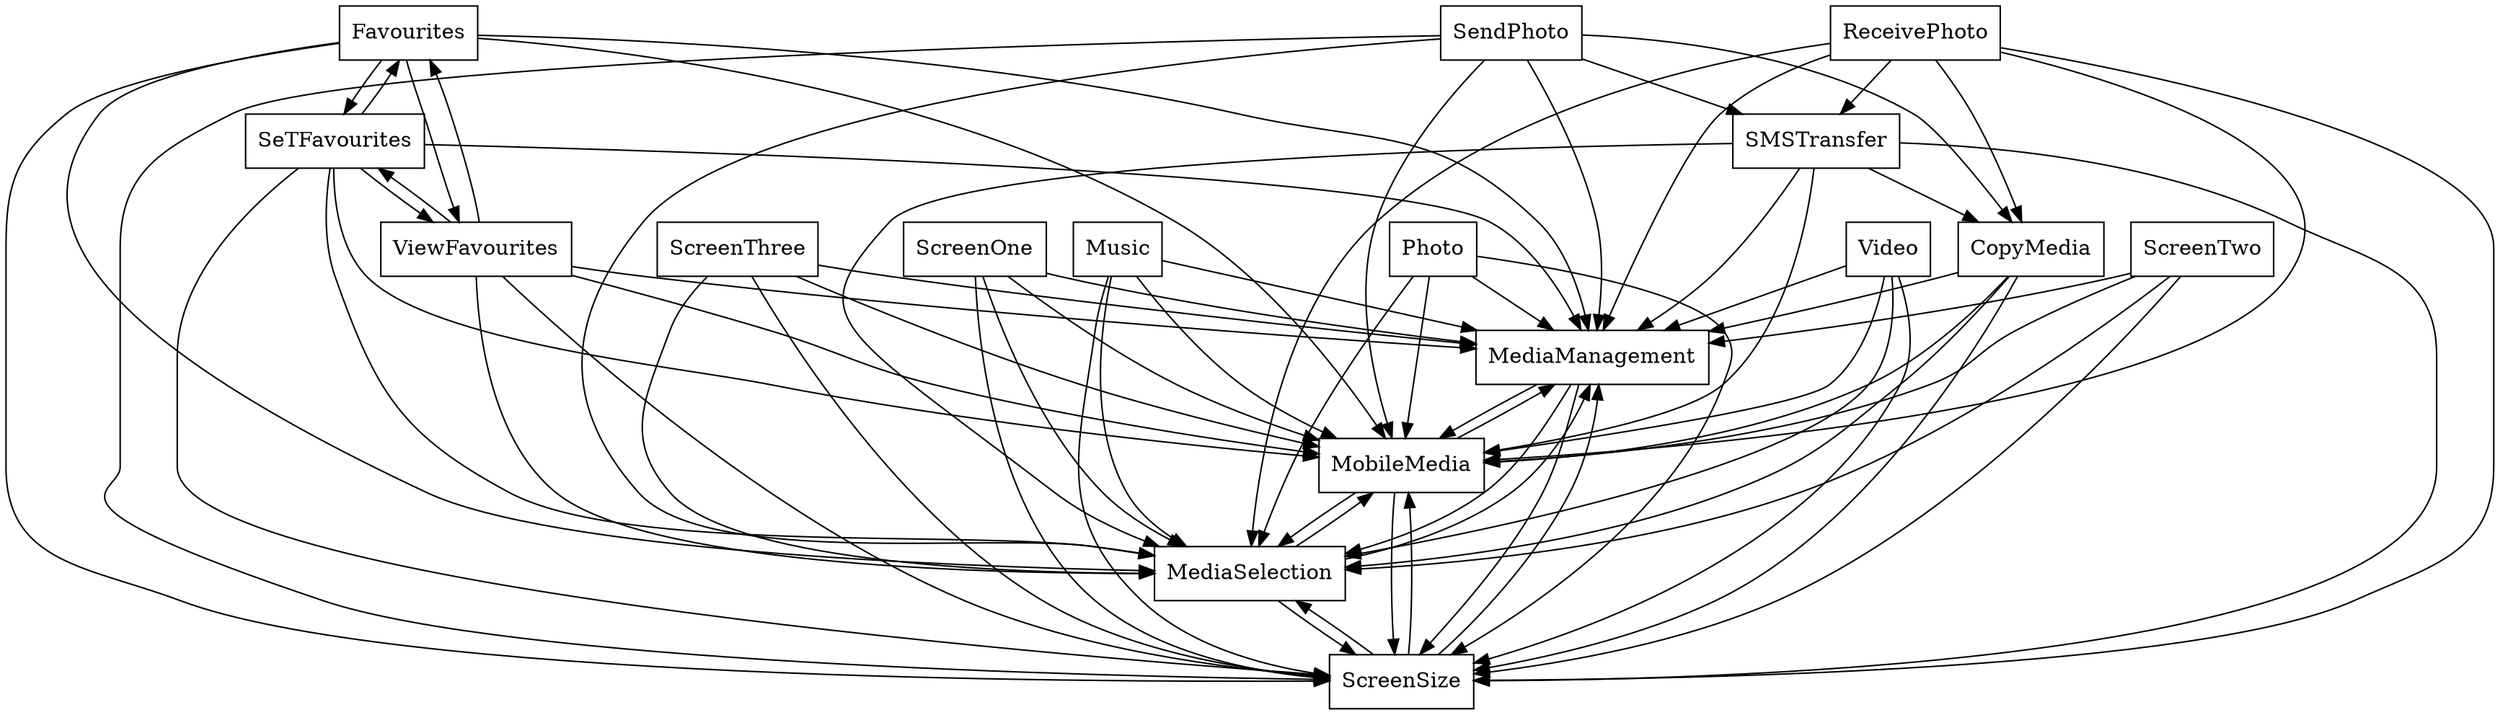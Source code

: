 digraph{
graph [rankdir=TB];
node [shape=box];
edge [arrowhead=normal];
0[label="SMSTransfer",]
1[label="MediaManagement",]
2[label="Favourites",]
3[label="ScreenThree",]
4[label="MobileMedia",]
5[label="Music",]
6[label="ScreenSize",]
7[label="SendPhoto",]
8[label="MediaSelection",]
9[label="ScreenOne",]
10[label="ReceivePhoto",]
11[label="SeTFavourites",]
12[label="Photo",]
13[label="CopyMedia",]
14[label="Video",]
15[label="ScreenTwo",]
16[label="ViewFavourites",]
0->1[label="",]
0->4[label="",]
0->6[label="",]
0->8[label="",]
0->13[label="",]
1->4[label="",]
1->6[label="",]
1->8[label="",]
2->1[label="",]
2->4[label="",]
2->6[label="",]
2->8[label="",]
2->11[label="",]
2->16[label="",]
3->1[label="",]
3->4[label="",]
3->6[label="",]
3->8[label="",]
4->1[label="",]
4->6[label="",]
4->8[label="",]
5->1[label="",]
5->4[label="",]
5->6[label="",]
5->8[label="",]
6->1[label="",]
6->4[label="",]
6->8[label="",]
7->0[label="",]
7->1[label="",]
7->4[label="",]
7->6[label="",]
7->8[label="",]
7->13[label="",]
8->1[label="",]
8->4[label="",]
8->6[label="",]
9->1[label="",]
9->4[label="",]
9->6[label="",]
9->8[label="",]
10->0[label="",]
10->1[label="",]
10->4[label="",]
10->6[label="",]
10->8[label="",]
10->13[label="",]
11->1[label="",]
11->2[label="",]
11->4[label="",]
11->6[label="",]
11->8[label="",]
11->16[label="",]
12->1[label="",]
12->4[label="",]
12->6[label="",]
12->8[label="",]
13->1[label="",]
13->4[label="",]
13->6[label="",]
13->8[label="",]
14->1[label="",]
14->4[label="",]
14->6[label="",]
14->8[label="",]
15->1[label="",]
15->4[label="",]
15->6[label="",]
15->8[label="",]
16->1[label="",]
16->2[label="",]
16->4[label="",]
16->6[label="",]
16->8[label="",]
16->11[label="",]
}
